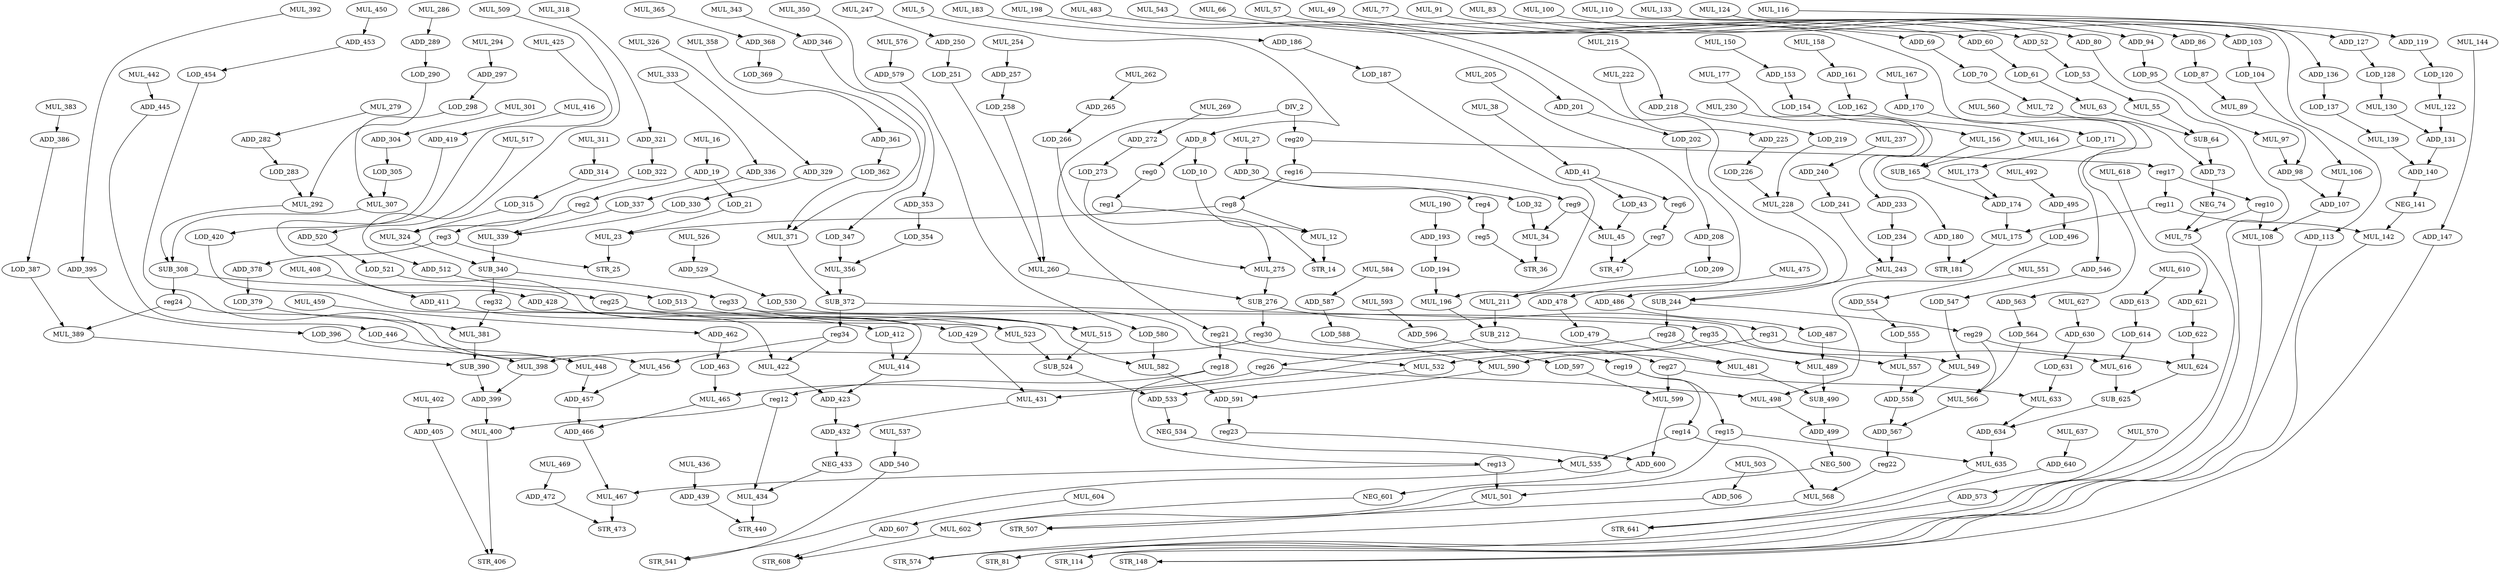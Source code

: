 digraph G {
    DIV_2;
    reg20;
    reg21;
    MUL_5;
    ADD_8;
    LOD_10;
    reg0;
    MUL_12;
    STR_14;
    MUL_16;
    ADD_19;
    LOD_21;
    reg2;
    MUL_23;
    STR_25;
    MUL_27;
    ADD_30;
    LOD_32;
    reg4;
    MUL_34;
    STR_36;
    MUL_38;
    ADD_41;
    LOD_43;
    reg6;
    MUL_45;
    STR_47;
    MUL_49;
    ADD_52;
    LOD_53;
    MUL_55;
    SUB_64;
    MUL_57;
    ADD_60;
    LOD_61;
    MUL_63;
    ADD_73;
    MUL_66;
    ADD_69;
    LOD_70;
    MUL_72;
    NEG_74;
    MUL_75;
    STR_81;
    MUL_77;
    ADD_80;
    MUL_83;
    ADD_86;
    LOD_87;
    MUL_89;
    ADD_98;
    MUL_91;
    ADD_94;
    LOD_95;
    MUL_97;
    ADD_107;
    MUL_100;
    ADD_103;
    LOD_104;
    MUL_106;
    MUL_108;
    STR_114;
    MUL_110;
    ADD_113;
    MUL_116;
    ADD_119;
    LOD_120;
    MUL_122;
    ADD_131;
    MUL_124;
    ADD_127;
    LOD_128;
    MUL_130;
    ADD_140;
    MUL_133;
    ADD_136;
    LOD_137;
    MUL_139;
    NEG_141;
    MUL_142;
    STR_148;
    MUL_144;
    ADD_147;
    MUL_150;
    ADD_153;
    LOD_154;
    MUL_156;
    SUB_165;
    MUL_158;
    ADD_161;
    LOD_162;
    MUL_164;
    ADD_174;
    MUL_167;
    ADD_170;
    LOD_171;
    MUL_173;
    MUL_175;
    STR_181;
    MUL_177;
    ADD_180;
    MUL_183;
    ADD_186;
    LOD_187;
    MUL_196;
    MUL_190;
    ADD_193;
    LOD_194;
    SUB_212;
    MUL_198;
    ADD_201;
    LOD_202;
    MUL_211;
    MUL_205;
    ADD_208;
    LOD_209;
    reg26;
    reg27;
    MUL_215;
    ADD_218;
    LOD_219;
    MUL_228;
    MUL_222;
    ADD_225;
    LOD_226;
    SUB_244;
    MUL_230;
    ADD_233;
    LOD_234;
    MUL_243;
    MUL_237;
    ADD_240;
    LOD_241;
    reg28;
    reg29;
    MUL_247;
    ADD_250;
    LOD_251;
    MUL_260;
    MUL_254;
    ADD_257;
    LOD_258;
    SUB_276;
    MUL_262;
    ADD_265;
    LOD_266;
    MUL_275;
    MUL_269;
    ADD_272;
    LOD_273;
    reg30;
    reg31;
    MUL_279;
    ADD_282;
    LOD_283;
    MUL_292;
    MUL_286;
    ADD_289;
    LOD_290;
    SUB_308;
    MUL_294;
    ADD_297;
    LOD_298;
    MUL_307;
    MUL_301;
    ADD_304;
    LOD_305;
    reg24;
    reg25;
    MUL_311;
    ADD_314;
    LOD_315;
    MUL_324;
    MUL_318;
    ADD_321;
    LOD_322;
    SUB_340;
    MUL_326;
    ADD_329;
    LOD_330;
    MUL_339;
    MUL_333;
    ADD_336;
    LOD_337;
    reg32;
    reg33;
    MUL_343;
    ADD_346;
    LOD_347;
    MUL_356;
    MUL_350;
    ADD_353;
    LOD_354;
    SUB_372;
    MUL_358;
    ADD_361;
    LOD_362;
    MUL_371;
    MUL_365;
    ADD_368;
    LOD_369;
    reg34;
    reg35;
    ADD_378;
    LOD_379;
    MUL_381;
    SUB_390;
    MUL_383;
    ADD_386;
    LOD_387;
    MUL_389;
    ADD_399;
    MUL_392;
    ADD_395;
    LOD_396;
    MUL_398;
    MUL_400;
    STR_406;
    MUL_402;
    ADD_405;
    MUL_408;
    ADD_411;
    LOD_412;
    MUL_414;
    ADD_423;
    MUL_416;
    ADD_419;
    LOD_420;
    MUL_422;
    ADD_432;
    MUL_425;
    ADD_428;
    LOD_429;
    MUL_431;
    NEG_433;
    MUL_434;
    STR_440;
    MUL_436;
    ADD_439;
    MUL_442;
    ADD_445;
    LOD_446;
    MUL_448;
    ADD_457;
    MUL_450;
    ADD_453;
    LOD_454;
    MUL_456;
    ADD_466;
    MUL_459;
    ADD_462;
    LOD_463;
    MUL_465;
    MUL_467;
    STR_473;
    MUL_469;
    ADD_472;
    MUL_475;
    ADD_478;
    LOD_479;
    MUL_481;
    SUB_490;
    MUL_483;
    ADD_486;
    LOD_487;
    MUL_489;
    ADD_499;
    MUL_492;
    ADD_495;
    LOD_496;
    MUL_498;
    NEG_500;
    MUL_501;
    STR_507;
    MUL_503;
    ADD_506;
    MUL_509;
    ADD_512;
    LOD_513;
    MUL_515;
    SUB_524;
    MUL_517;
    ADD_520;
    LOD_521;
    MUL_523;
    ADD_533;
    MUL_526;
    ADD_529;
    LOD_530;
    MUL_532;
    NEG_534;
    MUL_535;
    STR_541;
    MUL_537;
    ADD_540;
    MUL_543;
    ADD_546;
    LOD_547;
    MUL_549;
    ADD_558;
    MUL_551;
    ADD_554;
    LOD_555;
    MUL_557;
    ADD_567;
    MUL_560;
    ADD_563;
    LOD_564;
    MUL_566;
    reg22;
    MUL_568;
    STR_574;
    MUL_570;
    ADD_573;
    MUL_576;
    ADD_579;
    LOD_580;
    MUL_582;
    ADD_591;
    MUL_584;
    ADD_587;
    LOD_588;
    MUL_590;
    reg23;
    MUL_593;
    ADD_596;
    LOD_597;
    MUL_599;
    ADD_600;
    NEG_601;
    MUL_602;
    STR_608;
    MUL_604;
    ADD_607;
    MUL_610;
    ADD_613;
    LOD_614;
    MUL_616;
    SUB_625;
    MUL_618;
    ADD_621;
    LOD_622;
    MUL_624;
    ADD_634;
    MUL_627;
    ADD_630;
    LOD_631;
    MUL_633;
    MUL_635;
    STR_641;
    MUL_637;
    ADD_640;
    reg16;
    reg17;
    reg8;
    reg9;
    reg10;
    reg11;
    reg18;
    reg19;
    reg12;
    reg13;
    reg14;
    reg15;
    reg1;
    reg3;
    reg5;
    reg7;
    DIV_2 -> reg20 [weight=9];
    DIV_2 -> reg21 [weight=0];
    reg20 -> reg16 [weight=0];
    reg20 -> reg17 [weight=0];
    reg21 -> reg18 [weight=4];
    reg21 -> reg19 [weight=0];
    MUL_5 -> ADD_8 [weight=0];
    ADD_8 -> LOD_10 [weight=0];
    ADD_8 -> reg0 [weight=0];
    LOD_10 -> MUL_12 [weight=0];
    reg0 -> reg1 [weight=0];
    MUL_12 -> STR_14 [weight=1];
    MUL_16 -> ADD_19 [weight=2];
    ADD_19 -> LOD_21 [weight=0];
    ADD_19 -> reg2 [weight=0];
    LOD_21 -> MUL_23 [weight=0];
    reg2 -> reg3 [weight=0];
    MUL_23 -> STR_25 [weight=1];
    MUL_27 -> ADD_30 [weight=1];
    ADD_30 -> LOD_32 [weight=0];
    ADD_30 -> reg4 [weight=0];
    LOD_32 -> MUL_34 [weight=0];
    reg4 -> reg5 [weight=0];
    MUL_34 -> STR_36 [weight=4];
    MUL_38 -> ADD_41 [weight=0];
    ADD_41 -> LOD_43 [weight=0];
    ADD_41 -> reg6 [weight=0];
    LOD_43 -> MUL_45 [weight=0];
    reg6 -> reg7 [weight=0];
    MUL_45 -> STR_47 [weight=4];
    MUL_49 -> ADD_52 [weight=0];
    ADD_52 -> LOD_53 [weight=0];
    LOD_53 -> MUL_55 [weight=0];
    MUL_55 -> SUB_64 [weight=0];
    SUB_64 -> ADD_73 [weight=0];
    MUL_57 -> ADD_60 [weight=0];
    ADD_60 -> LOD_61 [weight=0];
    LOD_61 -> MUL_63 [weight=0];
    MUL_63 -> SUB_64 [weight=0];
    ADD_73 -> NEG_74 [weight=0];
    MUL_66 -> ADD_69 [weight=0];
    ADD_69 -> LOD_70 [weight=0];
    LOD_70 -> MUL_72 [weight=0];
    MUL_72 -> ADD_73 [weight=0];
    NEG_74 -> MUL_75 [weight=0];
    MUL_75 -> STR_81 [weight=0];
    MUL_77 -> ADD_80 [weight=0];
    ADD_80 -> STR_81 [weight=0];
    MUL_83 -> ADD_86 [weight=0];
    ADD_86 -> LOD_87 [weight=0];
    LOD_87 -> MUL_89 [weight=0];
    MUL_89 -> ADD_98 [weight=0];
    ADD_98 -> ADD_107 [weight=0];
    MUL_91 -> ADD_94 [weight=0];
    ADD_94 -> LOD_95 [weight=0];
    LOD_95 -> MUL_97 [weight=0];
    MUL_97 -> ADD_98 [weight=0];
    ADD_107 -> MUL_108 [weight=0];
    MUL_100 -> ADD_103 [weight=0];
    ADD_103 -> LOD_104 [weight=0];
    LOD_104 -> MUL_106 [weight=0];
    MUL_106 -> ADD_107 [weight=0];
    MUL_108 -> STR_114 [weight=0];
    MUL_110 -> ADD_113 [weight=0];
    ADD_113 -> STR_114 [weight=0];
    MUL_116 -> ADD_119 [weight=0];
    ADD_119 -> LOD_120 [weight=0];
    LOD_120 -> MUL_122 [weight=0];
    MUL_122 -> ADD_131 [weight=0];
    ADD_131 -> ADD_140 [weight=0];
    MUL_124 -> ADD_127 [weight=0];
    ADD_127 -> LOD_128 [weight=0];
    LOD_128 -> MUL_130 [weight=0];
    MUL_130 -> ADD_131 [weight=0];
    ADD_140 -> NEG_141 [weight=0];
    MUL_133 -> ADD_136 [weight=0];
    ADD_136 -> LOD_137 [weight=0];
    LOD_137 -> MUL_139 [weight=0];
    MUL_139 -> ADD_140 [weight=0];
    NEG_141 -> MUL_142 [weight=0];
    MUL_142 -> STR_148 [weight=0];
    MUL_144 -> ADD_147 [weight=0];
    ADD_147 -> STR_148 [weight=0];
    MUL_150 -> ADD_153 [weight=0];
    ADD_153 -> LOD_154 [weight=0];
    LOD_154 -> MUL_156 [weight=0];
    MUL_156 -> SUB_165 [weight=0];
    SUB_165 -> ADD_174 [weight=0];
    MUL_158 -> ADD_161 [weight=0];
    ADD_161 -> LOD_162 [weight=0];
    LOD_162 -> MUL_164 [weight=0];
    MUL_164 -> SUB_165 [weight=0];
    ADD_174 -> MUL_175 [weight=3];
    MUL_167 -> ADD_170 [weight=0];
    ADD_170 -> LOD_171 [weight=0];
    LOD_171 -> MUL_173 [weight=0];
    MUL_173 -> ADD_174 [weight=0];
    MUL_175 -> STR_181 [weight=0];
    MUL_177 -> ADD_180 [weight=0];
    ADD_180 -> STR_181 [weight=2];
    MUL_183 -> ADD_186 [weight=0];
    ADD_186 -> LOD_187 [weight=0];
    LOD_187 -> MUL_196 [weight=0];
    MUL_196 -> SUB_212 [weight=0];
    MUL_190 -> ADD_193 [weight=1];
    ADD_193 -> LOD_194 [weight=1];
    LOD_194 -> MUL_196 [weight=0];
    SUB_212 -> reg26 [weight=0];
    SUB_212 -> reg27 [weight=0];
    MUL_198 -> ADD_201 [weight=0];
    ADD_201 -> LOD_202 [weight=0];
    LOD_202 -> MUL_211 [weight=0];
    MUL_211 -> SUB_212 [weight=2];
    MUL_205 -> ADD_208 [weight=0];
    ADD_208 -> LOD_209 [weight=5];
    LOD_209 -> MUL_211 [weight=0];
    reg26 -> MUL_465 [weight=0];
    reg26 -> MUL_498 [weight=0];
    reg27 -> MUL_599 [weight=9];
    reg27 -> MUL_633 [weight=0];
    MUL_215 -> ADD_218 [weight=0];
    ADD_218 -> LOD_219 [weight=0];
    LOD_219 -> MUL_228 [weight=0];
    MUL_228 -> SUB_244 [weight=0];
    MUL_222 -> ADD_225 [weight=0];
    ADD_225 -> LOD_226 [weight=0];
    LOD_226 -> MUL_228 [weight=0];
    SUB_244 -> reg28 [weight=3];
    SUB_244 -> reg29 [weight=0];
    MUL_230 -> ADD_233 [weight=0];
    ADD_233 -> LOD_234 [weight=1];
    LOD_234 -> MUL_243 [weight=0];
    MUL_243 -> SUB_244 [weight=0];
    MUL_237 -> ADD_240 [weight=0];
    ADD_240 -> LOD_241 [weight=0];
    LOD_241 -> MUL_243 [weight=0];
    reg28 -> MUL_431 [weight=0];
    reg28 -> MUL_489 [weight=0];
    reg29 -> MUL_566 [weight=0];
    reg29 -> MUL_624 [weight=0];
    MUL_247 -> ADD_250 [weight=0];
    ADD_250 -> LOD_251 [weight=0];
    LOD_251 -> MUL_260 [weight=0];
    MUL_260 -> SUB_276 [weight=0];
    MUL_254 -> ADD_257 [weight=0];
    ADD_257 -> LOD_258 [weight=0];
    LOD_258 -> MUL_260 [weight=0];
    SUB_276 -> reg30 [weight=8];
    SUB_276 -> reg31 [weight=1];
    MUL_262 -> ADD_265 [weight=0];
    ADD_265 -> LOD_266 [weight=0];
    LOD_266 -> MUL_275 [weight=0];
    MUL_275 -> SUB_276 [weight=0];
    MUL_269 -> ADD_272 [weight=0];
    ADD_272 -> LOD_273 [weight=0];
    LOD_273 -> MUL_275 [weight=0];
    reg30 -> MUL_398 [weight=0];
    reg30 -> MUL_481 [weight=0];
    reg31 -> MUL_532 [weight=0];
    reg31 -> MUL_616 [weight=0];
    MUL_279 -> ADD_282 [weight=0];
    ADD_282 -> LOD_283 [weight=0];
    LOD_283 -> MUL_292 [weight=0];
    MUL_292 -> SUB_308 [weight=0];
    MUL_286 -> ADD_289 [weight=0];
    ADD_289 -> LOD_290 [weight=0];
    LOD_290 -> MUL_292 [weight=0];
    SUB_308 -> reg24 [weight=8];
    SUB_308 -> reg25 [weight=1];
    MUL_294 -> ADD_297 [weight=0];
    ADD_297 -> LOD_298 [weight=0];
    LOD_298 -> MUL_307 [weight=0];
    MUL_307 -> SUB_308 [weight=0];
    MUL_301 -> ADD_304 [weight=0];
    ADD_304 -> LOD_305 [weight=0];
    LOD_305 -> MUL_307 [weight=0];
    reg24 -> MUL_389 [weight=0];
    reg24 -> MUL_448 [weight=0];
    reg25 -> MUL_523 [weight=0];
    reg25 -> MUL_582 [weight=0];
    MUL_311 -> ADD_314 [weight=1];
    ADD_314 -> LOD_315 [weight=0];
    LOD_315 -> MUL_324 [weight=0];
    MUL_324 -> SUB_340 [weight=0];
    MUL_318 -> ADD_321 [weight=0];
    ADD_321 -> LOD_322 [weight=0];
    LOD_322 -> MUL_324 [weight=0];
    SUB_340 -> reg32 [weight=4];
    SUB_340 -> reg33 [weight=0];
    MUL_326 -> ADD_329 [weight=0];
    ADD_329 -> LOD_330 [weight=0];
    LOD_330 -> MUL_339 [weight=0];
    MUL_339 -> SUB_340 [weight=1];
    MUL_333 -> ADD_336 [weight=0];
    ADD_336 -> LOD_337 [weight=0];
    LOD_337 -> MUL_339 [weight=0];
    reg32 -> MUL_381 [weight=0];
    reg32 -> MUL_414 [weight=0];
    reg33 -> MUL_515 [weight=0];
    reg33 -> MUL_549 [weight=0];
    MUL_343 -> ADD_346 [weight=0];
    ADD_346 -> LOD_347 [weight=0];
    LOD_347 -> MUL_356 [weight=1];
    MUL_356 -> SUB_372 [weight=1];
    MUL_350 -> ADD_353 [weight=0];
    ADD_353 -> LOD_354 [weight=1];
    LOD_354 -> MUL_356 [weight=0];
    SUB_372 -> reg34 [weight=7];
    SUB_372 -> reg35 [weight=1];
    MUL_358 -> ADD_361 [weight=0];
    ADD_361 -> LOD_362 [weight=0];
    LOD_362 -> MUL_371 [weight=0];
    MUL_371 -> SUB_372 [weight=0];
    MUL_365 -> ADD_368 [weight=0];
    ADD_368 -> LOD_369 [weight=0];
    LOD_369 -> MUL_371 [weight=0];
    reg34 -> MUL_422 [weight=0];
    reg34 -> MUL_456 [weight=0];
    reg35 -> MUL_557 [weight=0];
    reg35 -> MUL_590 [weight=0];
    ADD_378 -> LOD_379 [weight=0];
    LOD_379 -> MUL_381 [weight=0];
    MUL_381 -> SUB_390 [weight=3];
    SUB_390 -> ADD_399 [weight=0];
    MUL_383 -> ADD_386 [weight=0];
    ADD_386 -> LOD_387 [weight=0];
    LOD_387 -> MUL_389 [weight=0];
    MUL_389 -> SUB_390 [weight=0];
    ADD_399 -> MUL_400 [weight=5];
    MUL_392 -> ADD_395 [weight=0];
    ADD_395 -> LOD_396 [weight=0];
    LOD_396 -> MUL_398 [weight=1];
    MUL_398 -> ADD_399 [weight=0];
    MUL_400 -> STR_406 [weight=0];
    MUL_402 -> ADD_405 [weight=0];
    ADD_405 -> STR_406 [weight=0];
    MUL_408 -> ADD_411 [weight=0];
    ADD_411 -> LOD_412 [weight=0];
    LOD_412 -> MUL_414 [weight=0];
    MUL_414 -> ADD_423 [weight=0];
    ADD_423 -> ADD_432 [weight=2];
    MUL_416 -> ADD_419 [weight=0];
    ADD_419 -> LOD_420 [weight=0];
    LOD_420 -> MUL_422 [weight=0];
    MUL_422 -> ADD_423 [weight=0];
    ADD_432 -> NEG_433 [weight=0];
    MUL_425 -> ADD_428 [weight=0];
    ADD_428 -> LOD_429 [weight=0];
    LOD_429 -> MUL_431 [weight=0];
    MUL_431 -> ADD_432 [weight=0];
    NEG_433 -> MUL_434 [weight=0];
    MUL_434 -> STR_440 [weight=5];
    MUL_436 -> ADD_439 [weight=1];
    ADD_439 -> STR_440 [weight=2];
    MUL_442 -> ADD_445 [weight=0];
    ADD_445 -> LOD_446 [weight=0];
    LOD_446 -> MUL_448 [weight=1];
    MUL_448 -> ADD_457 [weight=0];
    ADD_457 -> ADD_466 [weight=3];
    MUL_450 -> ADD_453 [weight=0];
    ADD_453 -> LOD_454 [weight=0];
    LOD_454 -> MUL_456 [weight=0];
    MUL_456 -> ADD_457 [weight=0];
    ADD_466 -> MUL_467 [weight=0];
    MUL_459 -> ADD_462 [weight=0];
    ADD_462 -> LOD_463 [weight=0];
    LOD_463 -> MUL_465 [weight=4];
    MUL_465 -> ADD_466 [weight=0];
    MUL_467 -> STR_473 [weight=4];
    MUL_469 -> ADD_472 [weight=0];
    ADD_472 -> STR_473 [weight=0];
    MUL_475 -> ADD_478 [weight=0];
    ADD_478 -> LOD_479 [weight=0];
    LOD_479 -> MUL_481 [weight=0];
    MUL_481 -> SUB_490 [weight=0];
    SUB_490 -> ADD_499 [weight=5];
    MUL_483 -> ADD_486 [weight=0];
    ADD_486 -> LOD_487 [weight=0];
    LOD_487 -> MUL_489 [weight=4];
    MUL_489 -> SUB_490 [weight=0];
    ADD_499 -> NEG_500 [weight=0];
    MUL_492 -> ADD_495 [weight=0];
    ADD_495 -> LOD_496 [weight=0];
    LOD_496 -> MUL_498 [weight=0];
    MUL_498 -> ADD_499 [weight=0];
    NEG_500 -> MUL_501 [weight=0];
    MUL_501 -> STR_507 [weight=0];
    MUL_503 -> ADD_506 [weight=0];
    ADD_506 -> STR_507 [weight=0];
    MUL_509 -> ADD_512 [weight=0];
    ADD_512 -> LOD_513 [weight=0];
    LOD_513 -> MUL_515 [weight=0];
    MUL_515 -> SUB_524 [weight=0];
    SUB_524 -> ADD_533 [weight=0];
    MUL_517 -> ADD_520 [weight=0];
    ADD_520 -> LOD_521 [weight=0];
    LOD_521 -> MUL_523 [weight=0];
    MUL_523 -> SUB_524 [weight=0];
    ADD_533 -> NEG_534 [weight=0];
    MUL_526 -> ADD_529 [weight=0];
    ADD_529 -> LOD_530 [weight=0];
    LOD_530 -> MUL_532 [weight=0];
    MUL_532 -> ADD_533 [weight=0];
    NEG_534 -> MUL_535 [weight=0];
    MUL_535 -> STR_541 [weight=0];
    MUL_537 -> ADD_540 [weight=0];
    ADD_540 -> STR_541 [weight=0];
    MUL_543 -> ADD_546 [weight=0];
    ADD_546 -> LOD_547 [weight=0];
    LOD_547 -> MUL_549 [weight=0];
    MUL_549 -> ADD_558 [weight=0];
    ADD_558 -> ADD_567 [weight=0];
    MUL_551 -> ADD_554 [weight=0];
    ADD_554 -> LOD_555 [weight=0];
    LOD_555 -> MUL_557 [weight=0];
    MUL_557 -> ADD_558 [weight=0];
    ADD_567 -> reg22 [weight=5];
    MUL_560 -> ADD_563 [weight=0];
    ADD_563 -> LOD_564 [weight=0];
    LOD_564 -> MUL_566 [weight=0];
    MUL_566 -> ADD_567 [weight=0];
    reg22 -> MUL_568 [weight=0];
    MUL_568 -> STR_574 [weight=0];
    MUL_570 -> ADD_573 [weight=0];
    ADD_573 -> STR_574 [weight=0];
    MUL_576 -> ADD_579 [weight=0];
    ADD_579 -> LOD_580 [weight=0];
    LOD_580 -> MUL_582 [weight=1];
    MUL_582 -> ADD_591 [weight=0];
    ADD_591 -> reg23 [weight=4];
    MUL_584 -> ADD_587 [weight=0];
    ADD_587 -> LOD_588 [weight=0];
    LOD_588 -> MUL_590 [weight=0];
    MUL_590 -> ADD_591 [weight=0];
    reg23 -> ADD_600 [weight=0];
    MUL_593 -> ADD_596 [weight=0];
    ADD_596 -> LOD_597 [weight=0];
    LOD_597 -> MUL_599 [weight=0];
    MUL_599 -> ADD_600 [weight=0];
    ADD_600 -> NEG_601 [weight=0];
    NEG_601 -> MUL_602 [weight=0];
    MUL_602 -> STR_608 [weight=0];
    MUL_604 -> ADD_607 [weight=0];
    ADD_607 -> STR_608 [weight=0];
    MUL_610 -> ADD_613 [weight=0];
    ADD_613 -> LOD_614 [weight=0];
    LOD_614 -> MUL_616 [weight=0];
    MUL_616 -> SUB_625 [weight=8];
    SUB_625 -> ADD_634 [weight=0];
    MUL_618 -> ADD_621 [weight=0];
    ADD_621 -> LOD_622 [weight=1];
    LOD_622 -> MUL_624 [weight=1];
    MUL_624 -> SUB_625 [weight=0];
    ADD_634 -> MUL_635 [weight=8];
    MUL_627 -> ADD_630 [weight=0];
    ADD_630 -> LOD_631 [weight=0];
    LOD_631 -> MUL_633 [weight=0];
    MUL_633 -> ADD_634 [weight=0];
    MUL_635 -> STR_641 [weight=0];
    MUL_637 -> ADD_640 [weight=0];
    ADD_640 -> STR_641 [weight=0];
    reg16 -> reg8 [weight=0];
    reg16 -> reg9 [weight=0];
    reg17 -> reg10 [weight=0];
    reg17 -> reg11 [weight=0];
    reg8 -> MUL_12 [weight=0];
    reg8 -> MUL_23 [weight=0];
    reg9 -> MUL_34 [weight=0];
    reg9 -> MUL_45 [weight=0];
    reg10 -> MUL_75 [weight=0];
    reg10 -> MUL_108 [weight=0];
    reg11 -> MUL_142 [weight=0];
    reg11 -> MUL_175 [weight=0];
    reg18 -> reg12 [weight=0];
    reg18 -> reg13 [weight=0];
    reg19 -> reg14 [weight=0];
    reg19 -> reg15 [weight=0];
    reg12 -> MUL_400 [weight=0];
    reg12 -> MUL_434 [weight=0];
    reg13 -> MUL_467 [weight=0];
    reg13 -> MUL_501 [weight=2];
    reg14 -> MUL_535 [weight=0];
    reg14 -> MUL_568 [weight=0];
    reg15 -> MUL_602 [weight=0];
    reg15 -> MUL_635 [weight=0];
    reg1 -> STR_14 [weight=0];
    reg3 -> STR_25 [weight=0];
    reg3 -> ADD_378 [weight=0];
    reg5 -> STR_36 [weight=0];
    reg7 -> STR_47 [weight=0];
}
